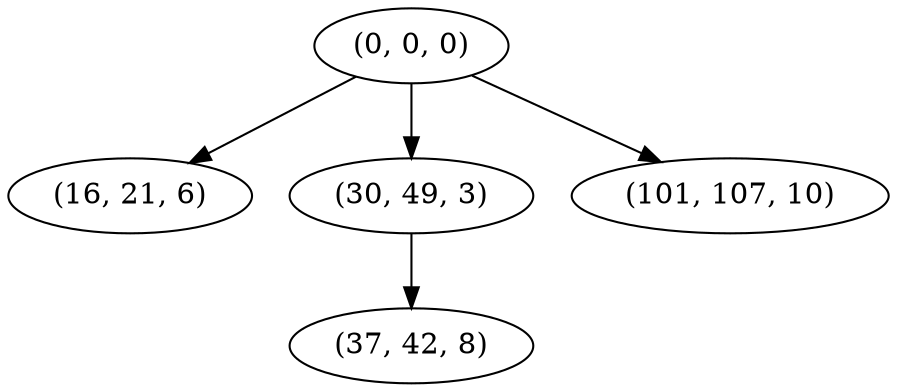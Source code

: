 digraph tree {
    "(0, 0, 0)";
    "(16, 21, 6)";
    "(30, 49, 3)";
    "(37, 42, 8)";
    "(101, 107, 10)";
    "(0, 0, 0)" -> "(16, 21, 6)";
    "(0, 0, 0)" -> "(30, 49, 3)";
    "(0, 0, 0)" -> "(101, 107, 10)";
    "(30, 49, 3)" -> "(37, 42, 8)";
}
